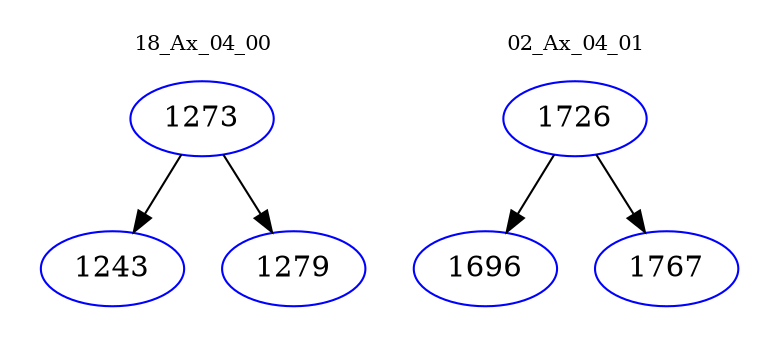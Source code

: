 digraph{
subgraph cluster_0 {
color = white
label = "18_Ax_04_00";
fontsize=10;
T0_1273 [label="1273", color="blue"]
T0_1273 -> T0_1243 [color="black"]
T0_1243 [label="1243", color="blue"]
T0_1273 -> T0_1279 [color="black"]
T0_1279 [label="1279", color="blue"]
}
subgraph cluster_1 {
color = white
label = "02_Ax_04_01";
fontsize=10;
T1_1726 [label="1726", color="blue"]
T1_1726 -> T1_1696 [color="black"]
T1_1696 [label="1696", color="blue"]
T1_1726 -> T1_1767 [color="black"]
T1_1767 [label="1767", color="blue"]
}
}
